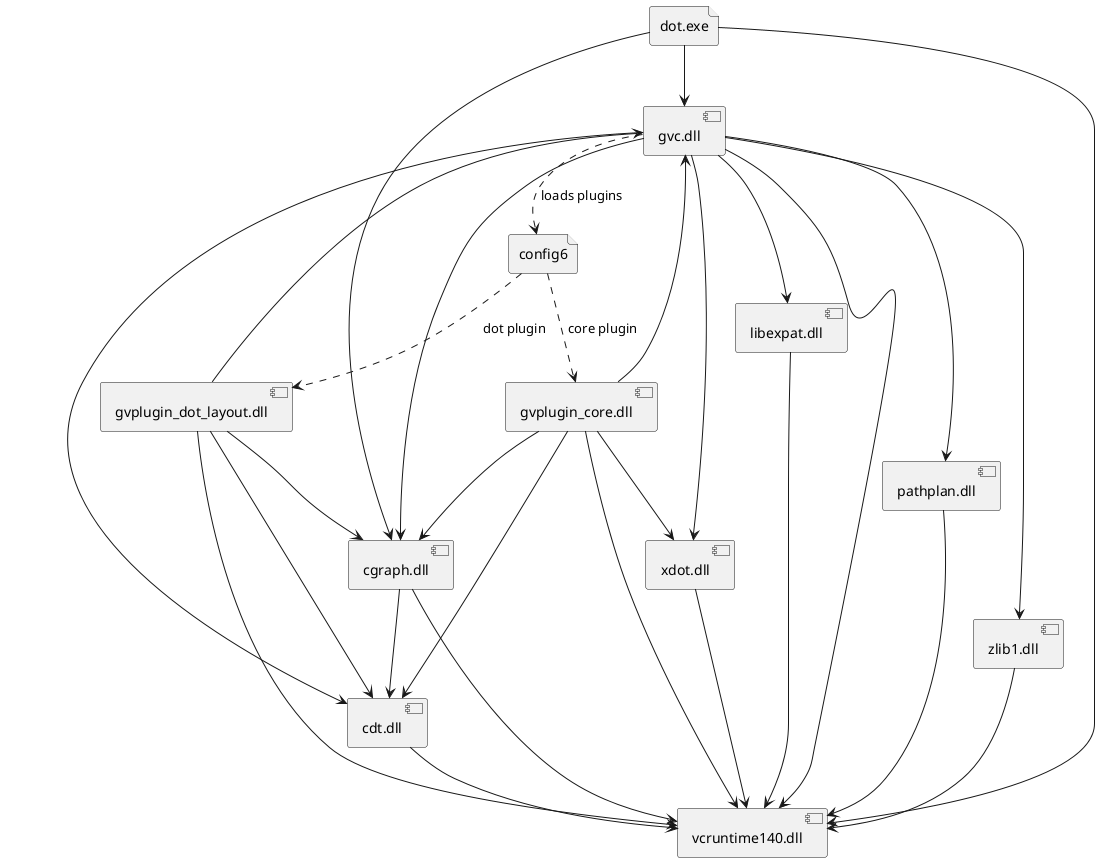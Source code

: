 @startuml

file dot.exe
component gvc.dll
component gvplugin_dot_layout.dll
component libexpat.dll
component gvplugin_core.dll
component vcruntime140.dll
component cgraph.dll
component pathplan.dll
component xdot.dll
component cdt.dll
component zlib1.dll
file config6

dot.exe --> gvc.dll
dot.exe --> cgraph.dll
dot.exe --> vcruntime140.dll

gvc.dll --> cgraph.dll
gvc.dll --> pathplan.dll
gvc.dll --> xdot.dll
gvc.dll --> libexpat.dll
gvc.dll --> zlib1.dll
gvc.dll --> cdt.dll
gvc.dll --> vcruntime140.dll
gvc.dll ..> config6 : loads plugins


cgraph.dll --> cdt.dll
cgraph.dll --> vcruntime140.dll

libexpat.dll --> vcruntime140.dll

pathplan.dll --> vcruntime140.dll

xdot.dll --> vcruntime140.dll
cdt.dll --> vcruntime140.dll

gvplugin_core.dll --> gvc.dll
gvplugin_core.dll --> cgraph.dll
gvplugin_core.dll --> cdt.dll
gvplugin_core.dll --> xdot.dll
gvplugin_core.dll --> vcruntime140.dll
config6 ..> gvplugin_core.dll : core plugin

gvplugin_dot_layout.dll --> gvc.dll
gvplugin_dot_layout.dll --> cgraph.dll
gvplugin_dot_layout.dll --> cdt.dll
gvplugin_dot_layout.dll --> vcruntime140.dll
config6 ..> gvplugin_dot_layout.dll : dot plugin

zlib1.dll --> vcruntime140.dll

@enduml